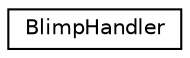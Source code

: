 digraph "Graphical Class Hierarchy"
{
 // LATEX_PDF_SIZE
  edge [fontname="Helvetica",fontsize="10",labelfontname="Helvetica",labelfontsize="10"];
  node [fontname="Helvetica",fontsize="10",shape=record];
  rankdir="LR";
  Node0 [label="BlimpHandler",height=0.2,width=0.4,color="black", fillcolor="white", style="filled",URL="$classBlimpHandler_1_1BlimpHandler.html",tooltip=" "];
}

